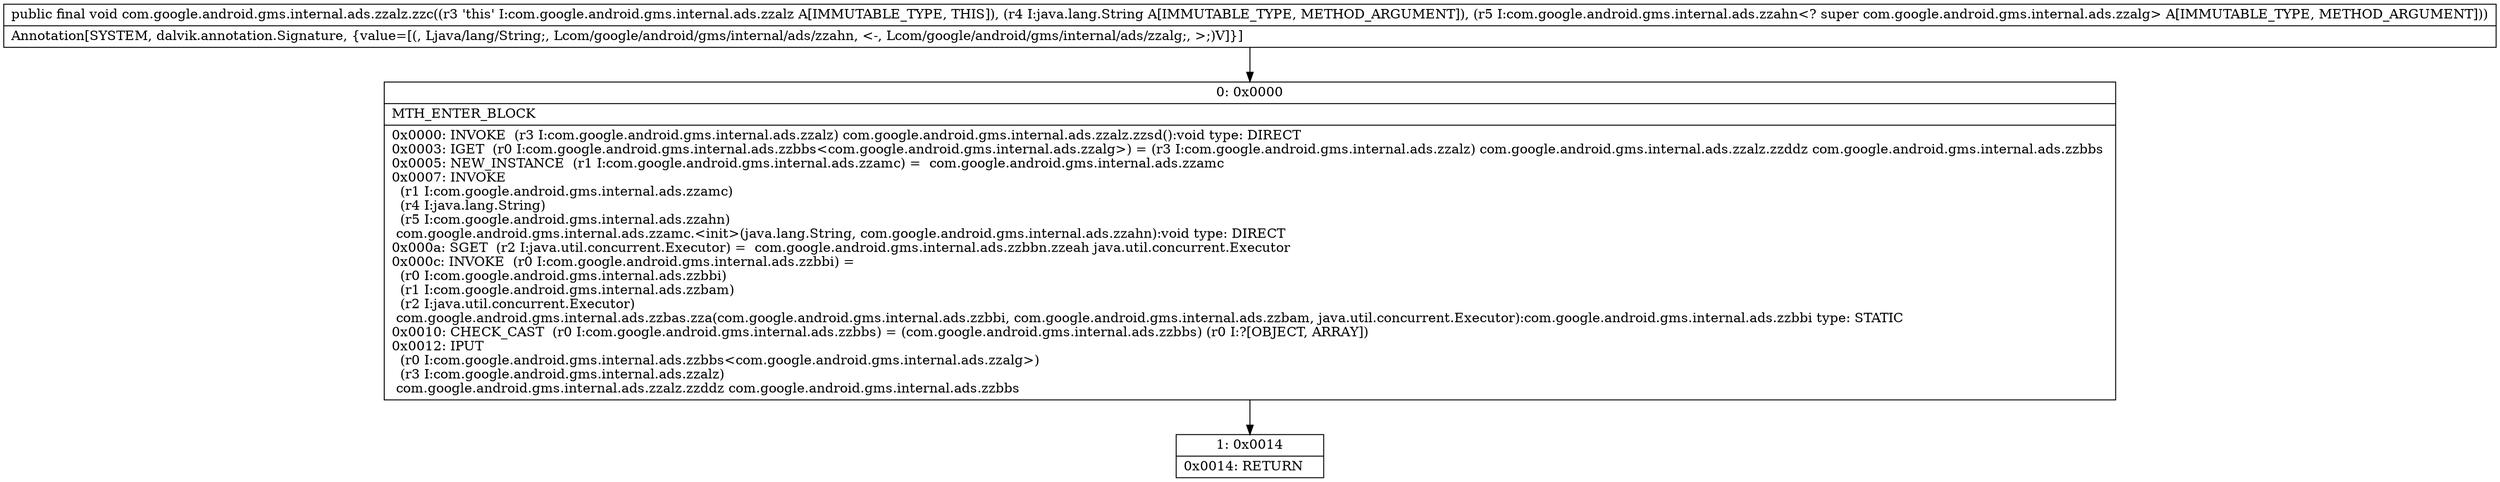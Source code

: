 digraph "CFG forcom.google.android.gms.internal.ads.zzalz.zzc(Ljava\/lang\/String;Lcom\/google\/android\/gms\/internal\/ads\/zzahn;)V" {
Node_0 [shape=record,label="{0\:\ 0x0000|MTH_ENTER_BLOCK\l|0x0000: INVOKE  (r3 I:com.google.android.gms.internal.ads.zzalz) com.google.android.gms.internal.ads.zzalz.zzsd():void type: DIRECT \l0x0003: IGET  (r0 I:com.google.android.gms.internal.ads.zzbbs\<com.google.android.gms.internal.ads.zzalg\>) = (r3 I:com.google.android.gms.internal.ads.zzalz) com.google.android.gms.internal.ads.zzalz.zzddz com.google.android.gms.internal.ads.zzbbs \l0x0005: NEW_INSTANCE  (r1 I:com.google.android.gms.internal.ads.zzamc) =  com.google.android.gms.internal.ads.zzamc \l0x0007: INVOKE  \l  (r1 I:com.google.android.gms.internal.ads.zzamc)\l  (r4 I:java.lang.String)\l  (r5 I:com.google.android.gms.internal.ads.zzahn)\l com.google.android.gms.internal.ads.zzamc.\<init\>(java.lang.String, com.google.android.gms.internal.ads.zzahn):void type: DIRECT \l0x000a: SGET  (r2 I:java.util.concurrent.Executor) =  com.google.android.gms.internal.ads.zzbbn.zzeah java.util.concurrent.Executor \l0x000c: INVOKE  (r0 I:com.google.android.gms.internal.ads.zzbbi) = \l  (r0 I:com.google.android.gms.internal.ads.zzbbi)\l  (r1 I:com.google.android.gms.internal.ads.zzbam)\l  (r2 I:java.util.concurrent.Executor)\l com.google.android.gms.internal.ads.zzbas.zza(com.google.android.gms.internal.ads.zzbbi, com.google.android.gms.internal.ads.zzbam, java.util.concurrent.Executor):com.google.android.gms.internal.ads.zzbbi type: STATIC \l0x0010: CHECK_CAST  (r0 I:com.google.android.gms.internal.ads.zzbbs) = (com.google.android.gms.internal.ads.zzbbs) (r0 I:?[OBJECT, ARRAY]) \l0x0012: IPUT  \l  (r0 I:com.google.android.gms.internal.ads.zzbbs\<com.google.android.gms.internal.ads.zzalg\>)\l  (r3 I:com.google.android.gms.internal.ads.zzalz)\l com.google.android.gms.internal.ads.zzalz.zzddz com.google.android.gms.internal.ads.zzbbs \l}"];
Node_1 [shape=record,label="{1\:\ 0x0014|0x0014: RETURN   \l}"];
MethodNode[shape=record,label="{public final void com.google.android.gms.internal.ads.zzalz.zzc((r3 'this' I:com.google.android.gms.internal.ads.zzalz A[IMMUTABLE_TYPE, THIS]), (r4 I:java.lang.String A[IMMUTABLE_TYPE, METHOD_ARGUMENT]), (r5 I:com.google.android.gms.internal.ads.zzahn\<? super com.google.android.gms.internal.ads.zzalg\> A[IMMUTABLE_TYPE, METHOD_ARGUMENT]))  | Annotation[SYSTEM, dalvik.annotation.Signature, \{value=[(, Ljava\/lang\/String;, Lcom\/google\/android\/gms\/internal\/ads\/zzahn, \<\-, Lcom\/google\/android\/gms\/internal\/ads\/zzalg;, \>;)V]\}]\l}"];
MethodNode -> Node_0;
Node_0 -> Node_1;
}

